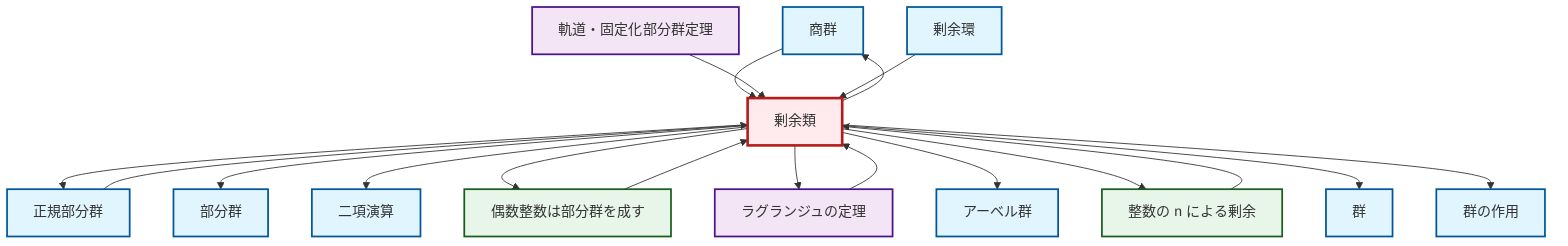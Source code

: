 graph TD
    classDef definition fill:#e1f5fe,stroke:#01579b,stroke-width:2px
    classDef theorem fill:#f3e5f5,stroke:#4a148c,stroke-width:2px
    classDef axiom fill:#fff3e0,stroke:#e65100,stroke-width:2px
    classDef example fill:#e8f5e9,stroke:#1b5e20,stroke-width:2px
    classDef current fill:#ffebee,stroke:#b71c1c,stroke-width:3px
    def-quotient-group["商群"]:::definition
    def-normal-subgroup["正規部分群"]:::definition
    ex-even-integers-subgroup["偶数整数は部分群を成す"]:::example
    def-group["群"]:::definition
    thm-lagrange["ラグランジュの定理"]:::theorem
    def-binary-operation["二項演算"]:::definition
    def-abelian-group["アーベル群"]:::definition
    def-coset["剰余類"]:::definition
    ex-quotient-integers-mod-n["整数の n による剰余"]:::example
    def-quotient-ring["剰余環"]:::definition
    def-group-action["群の作用"]:::definition
    thm-orbit-stabilizer["軌道・固定化部分群定理"]:::theorem
    def-subgroup["部分群"]:::definition
    def-coset --> def-normal-subgroup
    def-coset --> def-subgroup
    def-quotient-group --> def-coset
    def-coset --> def-binary-operation
    def-coset --> def-quotient-group
    def-coset --> ex-even-integers-subgroup
    def-coset --> thm-lagrange
    thm-lagrange --> def-coset
    thm-orbit-stabilizer --> def-coset
    ex-quotient-integers-mod-n --> def-coset
    def-coset --> def-abelian-group
    def-normal-subgroup --> def-coset
    def-quotient-ring --> def-coset
    ex-even-integers-subgroup --> def-coset
    def-coset --> ex-quotient-integers-mod-n
    def-coset --> def-group
    def-coset --> def-group-action
    class def-coset current